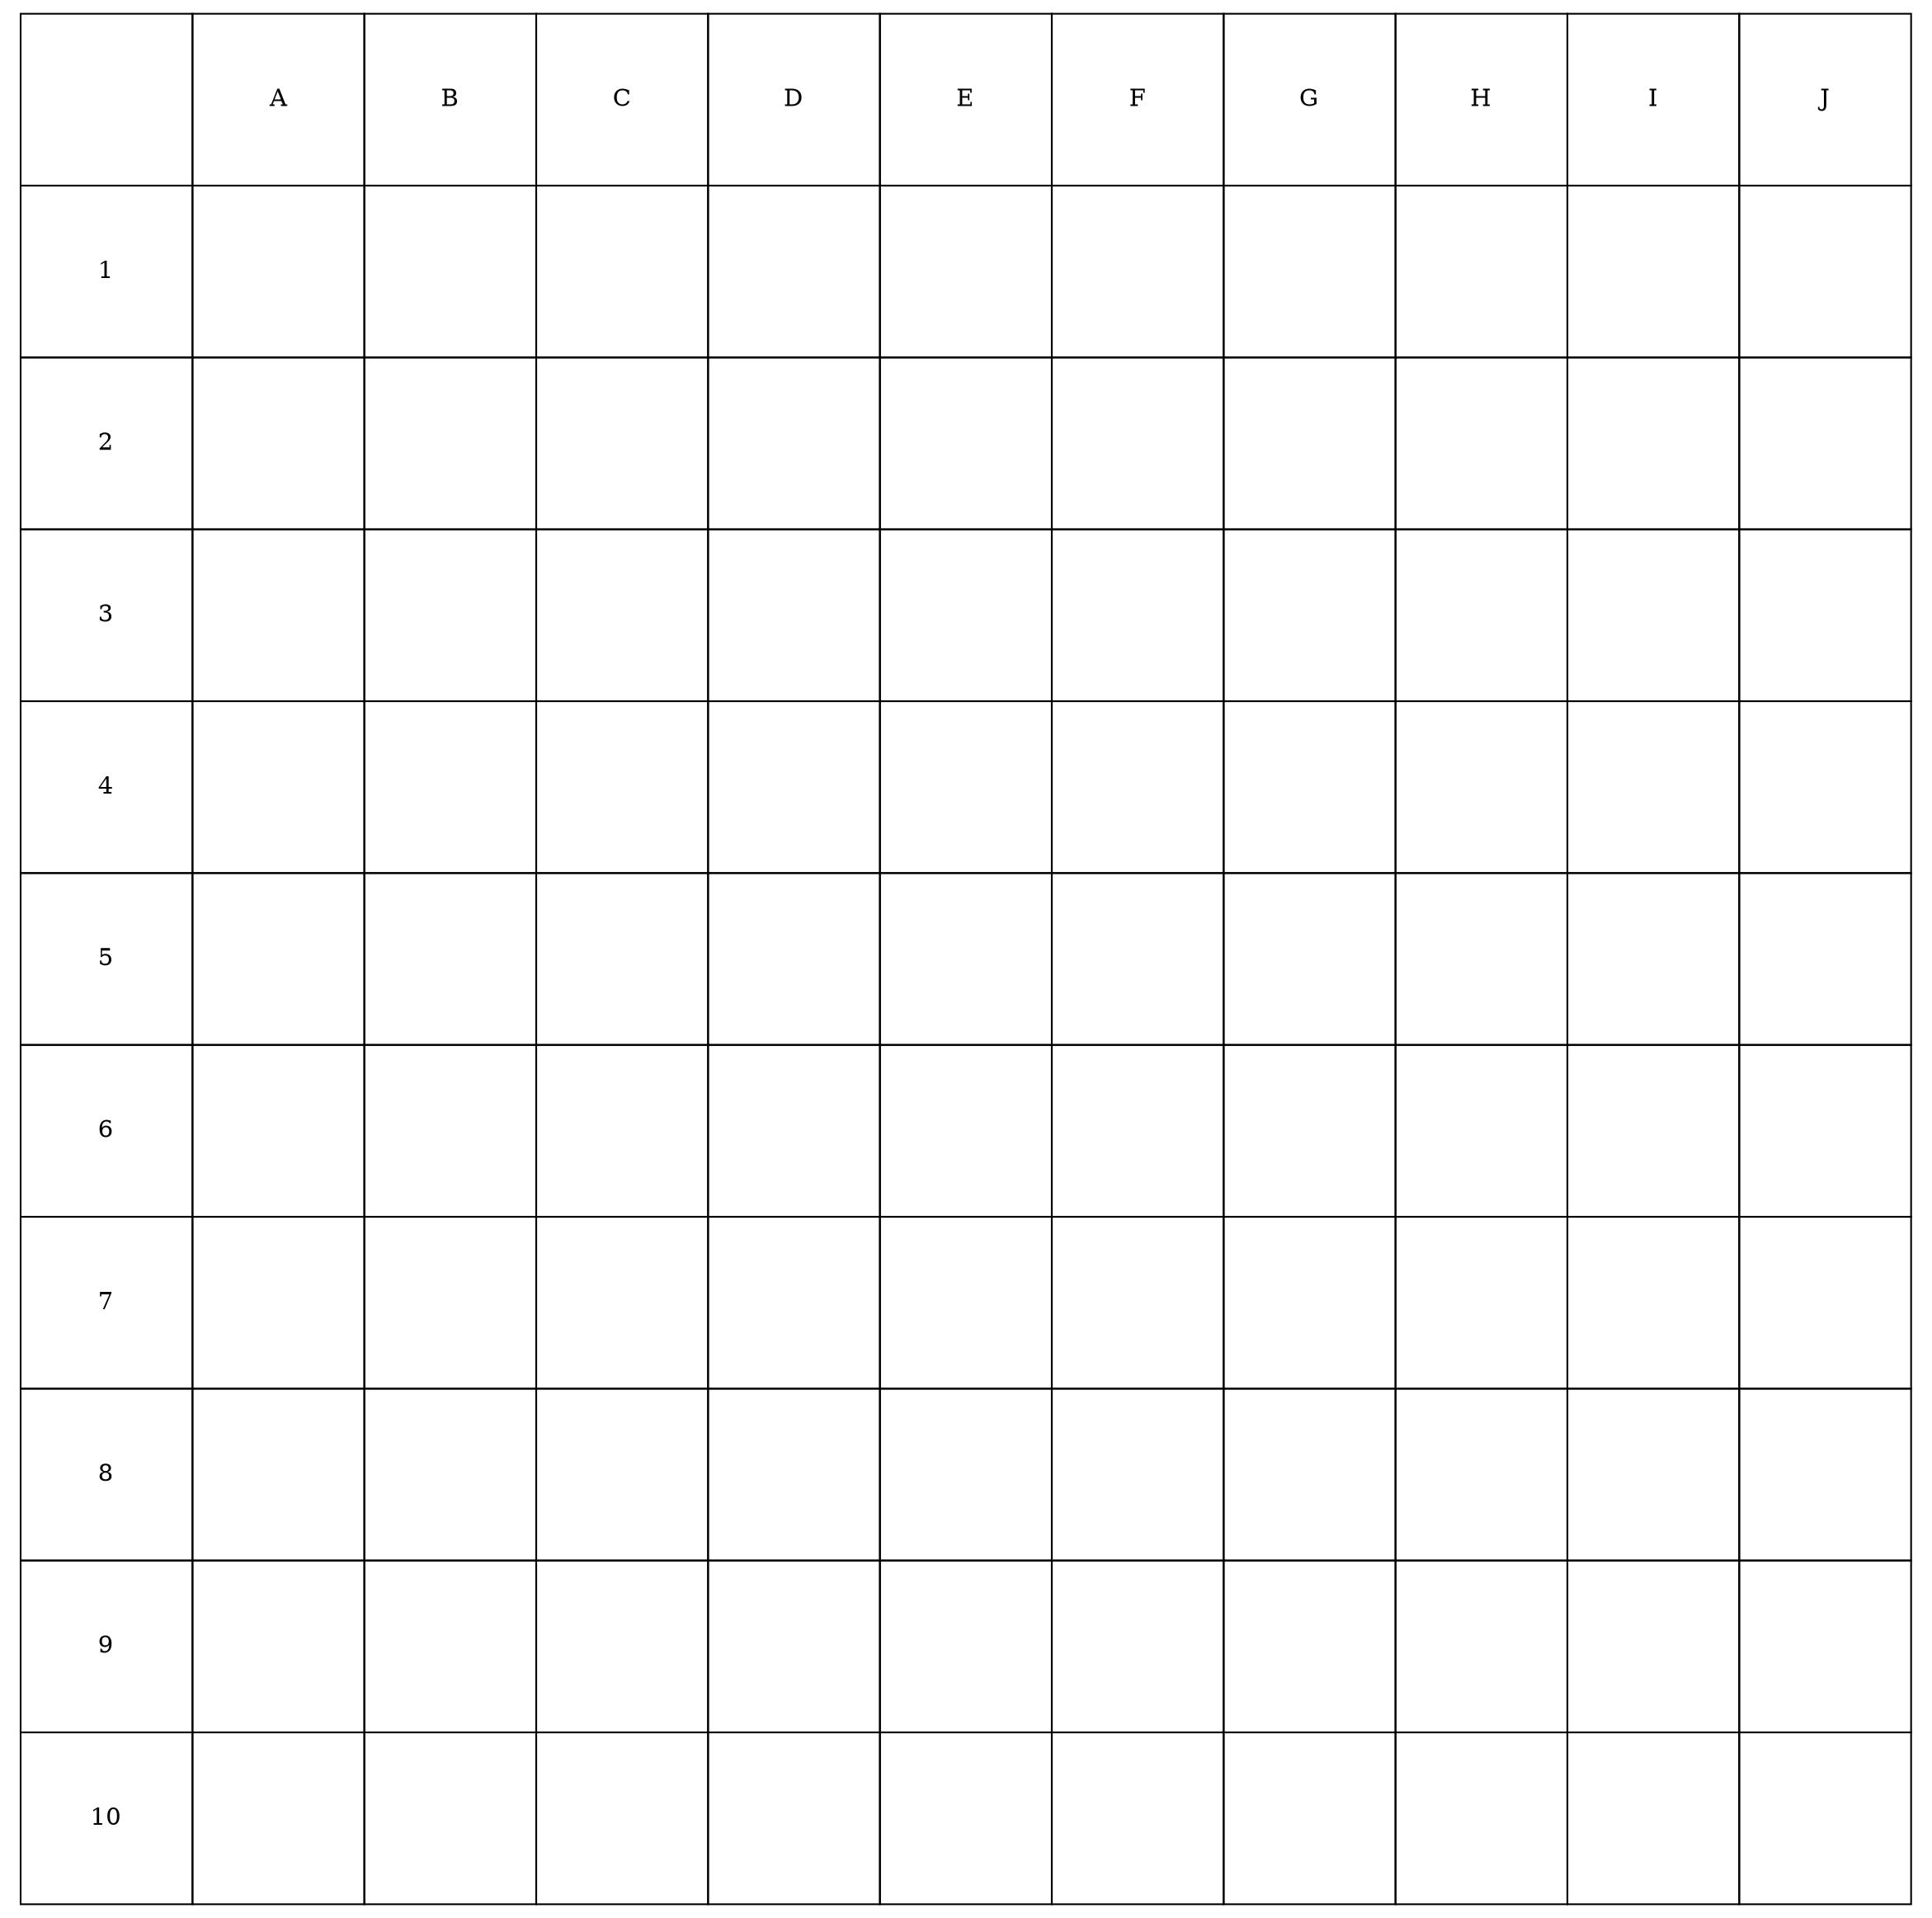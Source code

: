 digraph g{
node[shape=plaintext];
matriz[label=<<TABLE border="0" cellspacing="0" cellborder="1">
<TR><TD width="100" height="100" fixedsize="true"></TD>
<TD width="100" height="100" fixedsize="true">A</TD>
<TD width="100" height="100" fixedsize="true">B</TD>
<TD width="100" height="100" fixedsize="true">C</TD>
<TD width="100" height="100" fixedsize="true">D</TD>
<TD width="100" height="100" fixedsize="true">E</TD>
<TD width="100" height="100" fixedsize="true">F</TD>
<TD width="100" height="100" fixedsize="true">G</TD>
<TD width="100" height="100" fixedsize="true">H</TD>
<TD width="100" height="100" fixedsize="true">I</TD>
<TD width="100" height="100" fixedsize="true">J</TD>
</TR>
<TR>
<TD width="100" height="100" fixedsize="true">1</TD>
<TD width="100" height="100" fixedsize="true"></TD>
<TD width="100" height="100" fixedsize="true"></TD>
<TD width="100" height="100" fixedsize="true"></TD>
<TD width="100" height="100" fixedsize="true"></TD>
<TD width="100" height="100" fixedsize="true"></TD>
<TD width="100" height="100" fixedsize="true"></TD>
<TD width="100" height="100" fixedsize="true"></TD>
<TD width="100" height="100" fixedsize="true"></TD>
<TD width="100" height="100" fixedsize="true"></TD>
<TD width="100" height="100" fixedsize="true"></TD>
</TR><TR>
<TD width="100" height="100" fixedsize="true">2</TD>
<TD width="100" height="100" fixedsize="true"></TD>
<TD width="100" height="100" fixedsize="true"></TD>
<TD width="100" height="100" fixedsize="true"></TD>
<TD width="100" height="100" fixedsize="true"></TD>
<TD width="100" height="100" fixedsize="true"></TD>
<TD width="100" height="100" fixedsize="true"></TD>
<TD width="100" height="100" fixedsize="true"></TD>
<TD width="100" height="100" fixedsize="true"></TD>
<TD width="100" height="100" fixedsize="true"></TD>
<TD width="100" height="100" fixedsize="true"></TD>
</TR><TR>
<TD width="100" height="100" fixedsize="true">3</TD>
<TD width="100" height="100" fixedsize="true"></TD>
<TD width="100" height="100" fixedsize="true"></TD>
<TD width="100" height="100" fixedsize="true"></TD>
<TD width="100" height="100" fixedsize="true"></TD>
<TD width="100" height="100" fixedsize="true"></TD>
<TD width="100" height="100" fixedsize="true"></TD>
<TD width="100" height="100" fixedsize="true"></TD>
<TD width="100" height="100" fixedsize="true"></TD>
<TD width="100" height="100" fixedsize="true"></TD>
<TD width="100" height="100" fixedsize="true"></TD>
</TR><TR>
<TD width="100" height="100" fixedsize="true">4</TD>
<TD width="100" height="100" fixedsize="true"></TD>
<TD width="100" height="100" fixedsize="true"></TD>
<TD width="100" height="100" fixedsize="true"></TD>
<TD width="100" height="100" fixedsize="true"></TD>
<TD width="100" height="100" fixedsize="true"></TD>
<TD width="100" height="100" fixedsize="true"></TD>
<TD width="100" height="100" fixedsize="true"></TD>
<TD width="100" height="100" fixedsize="true"></TD>
<TD width="100" height="100" fixedsize="true"></TD>
<TD width="100" height="100" fixedsize="true"></TD>
</TR><TR>
<TD width="100" height="100" fixedsize="true">5</TD>
<TD width="100" height="100" fixedsize="true"></TD>
<TD width="100" height="100" fixedsize="true"></TD>
<TD width="100" height="100" fixedsize="true"></TD>
<TD width="100" height="100" fixedsize="true"></TD>
<TD width="100" height="100" fixedsize="true"></TD>
<TD width="100" height="100" fixedsize="true"></TD>
<TD width="100" height="100" fixedsize="true"></TD>
<TD width="100" height="100" fixedsize="true"></TD>
<TD width="100" height="100" fixedsize="true"></TD>
<TD width="100" height="100" fixedsize="true"></TD>
</TR><TR>
<TD width="100" height="100" fixedsize="true">6</TD>
<TD width="100" height="100" fixedsize="true"></TD>
<TD width="100" height="100" fixedsize="true"></TD>
<TD width="100" height="100" fixedsize="true"></TD>
<TD width="100" height="100" fixedsize="true"></TD>
<TD width="100" height="100" fixedsize="true"></TD>
<TD width="100" height="100" fixedsize="true"></TD>
<TD width="100" height="100" fixedsize="true"></TD>
<TD width="100" height="100" fixedsize="true"></TD>
<TD width="100" height="100" fixedsize="true"></TD>
<TD width="100" height="100" fixedsize="true"></TD>
</TR><TR>
<TD width="100" height="100" fixedsize="true">7</TD>
<TD width="100" height="100" fixedsize="true"></TD>
<TD width="100" height="100" fixedsize="true"></TD>
<TD width="100" height="100" fixedsize="true"></TD>
<TD width="100" height="100" fixedsize="true"></TD>
<TD width="100" height="100" fixedsize="true"></TD>
<TD width="100" height="100" fixedsize="true"></TD>
<TD width="100" height="100" fixedsize="true"></TD>
<TD width="100" height="100" fixedsize="true"></TD>
<TD width="100" height="100" fixedsize="true"></TD>
<TD width="100" height="100" fixedsize="true"></TD>
</TR><TR>
<TD width="100" height="100" fixedsize="true">8</TD>
<TD width="100" height="100" fixedsize="true"></TD>
<TD width="100" height="100" fixedsize="true"></TD>
<TD width="100" height="100" fixedsize="true"></TD>
<TD width="100" height="100" fixedsize="true"></TD>
<TD width="100" height="100" fixedsize="true"></TD>
<TD width="100" height="100" fixedsize="true"></TD>
<TD width="100" height="100" fixedsize="true"></TD>
<TD width="100" height="100" fixedsize="true"></TD>
<TD width="100" height="100" fixedsize="true"></TD>
<TD width="100" height="100" fixedsize="true"></TD>
</TR><TR>
<TD width="100" height="100" fixedsize="true">9</TD>
<TD width="100" height="100" fixedsize="true"></TD>
<TD width="100" height="100" fixedsize="true"></TD>
<TD width="100" height="100" fixedsize="true"></TD>
<TD width="100" height="100" fixedsize="true"></TD>
<TD width="100" height="100" fixedsize="true"></TD>
<TD width="100" height="100" fixedsize="true"></TD>
<TD width="100" height="100" fixedsize="true"></TD>
<TD width="100" height="100" fixedsize="true"></TD>
<TD width="100" height="100" fixedsize="true"></TD>
<TD width="100" height="100" fixedsize="true"></TD>
</TR><TR>
<TD width="100" height="100" fixedsize="true">10</TD>
<TD width="100" height="100" fixedsize="true"></TD>
<TD width="100" height="100" fixedsize="true"></TD>
<TD width="100" height="100" fixedsize="true"></TD>
<TD width="100" height="100" fixedsize="true"></TD>
<TD width="100" height="100" fixedsize="true"></TD>
<TD width="100" height="100" fixedsize="true"></TD>
<TD width="100" height="100" fixedsize="true"></TD>
<TD width="100" height="100" fixedsize="true"></TD>
<TD width="100" height="100" fixedsize="true"></TD>
<TD width="100" height="100" fixedsize="true"></TD>
</TR></TABLE>>];
}